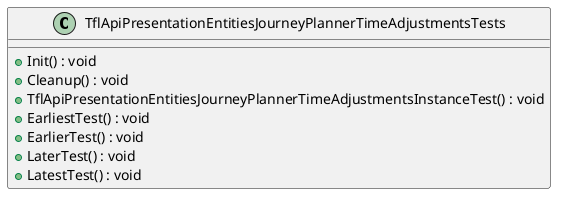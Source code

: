 @startuml
class TflApiPresentationEntitiesJourneyPlannerTimeAdjustmentsTests {
    + Init() : void
    + Cleanup() : void
    + TflApiPresentationEntitiesJourneyPlannerTimeAdjustmentsInstanceTest() : void
    + EarliestTest() : void
    + EarlierTest() : void
    + LaterTest() : void
    + LatestTest() : void
}
@enduml
